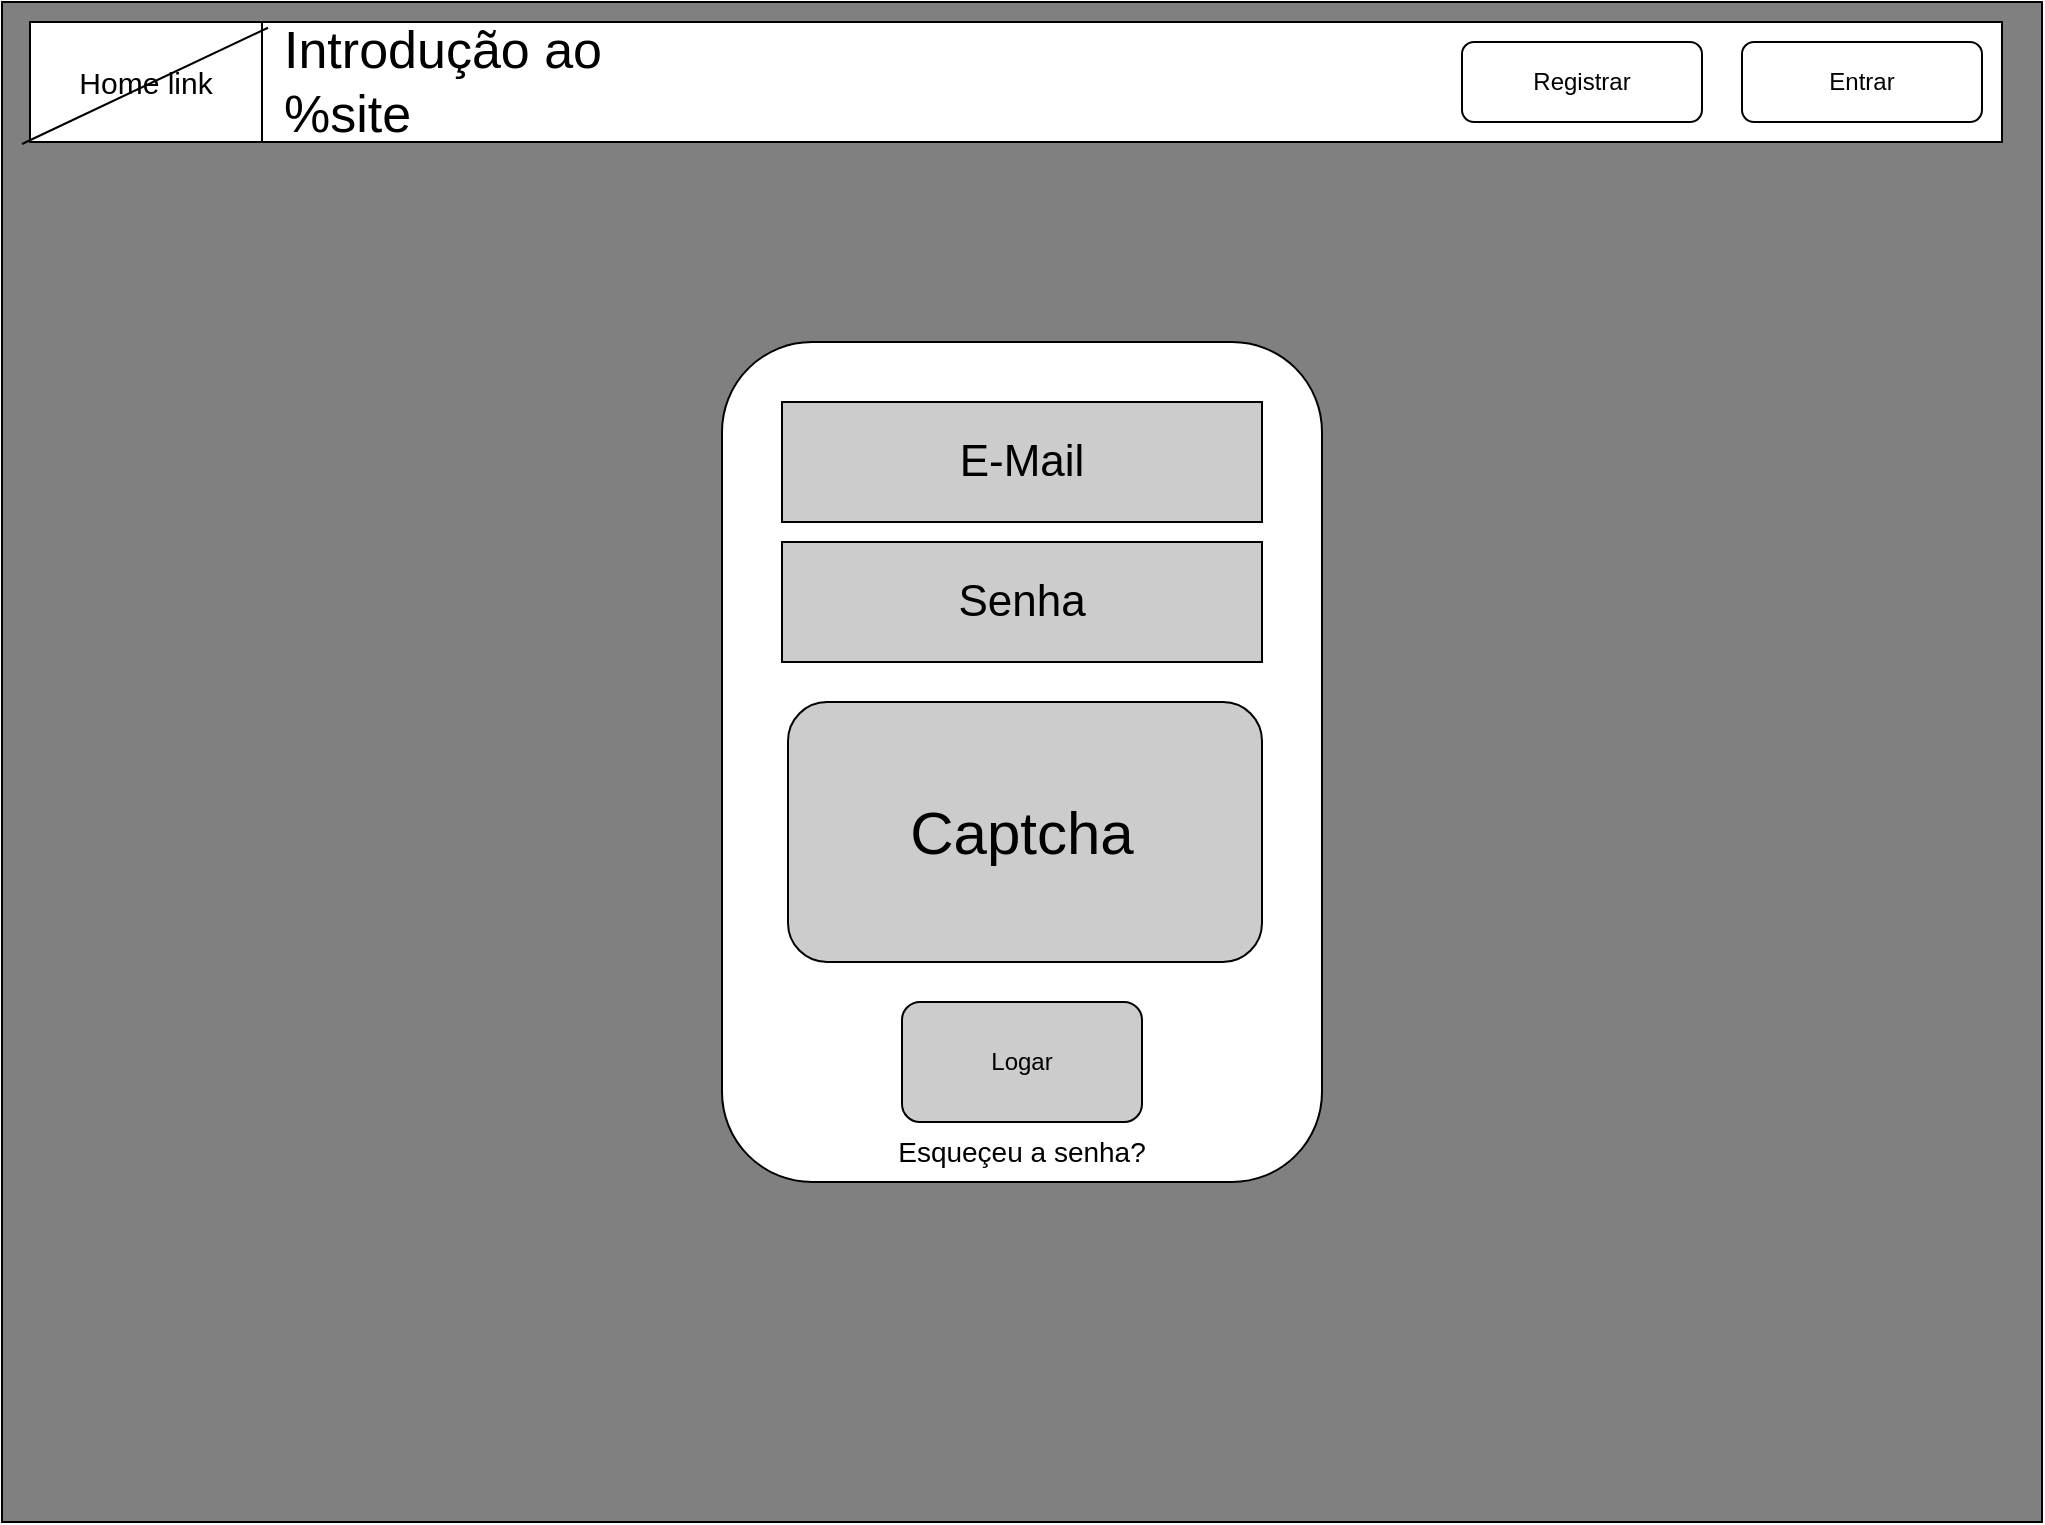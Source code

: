<mxfile version="10.7.0" type="device"><diagram id="8AGE29EJk7i2-SJ516KN" name="Page-1"><mxGraphModel dx="1077" dy="990" grid="1" gridSize="10" guides="1" tooltips="1" connect="1" arrows="1" fold="1" page="1" pageScale="1" pageWidth="827" pageHeight="1169" math="0" shadow="0"><root><mxCell id="0"/><mxCell id="1" parent="0"/><mxCell id="kznDaFbpJoSla-x5zgbq-2" value="" style="rounded=0;whiteSpace=wrap;html=1;fillColor=#808080;" vertex="1" parent="1"><mxGeometry x="20" y="20" width="1020" height="760" as="geometry"/></mxCell><mxCell id="kznDaFbpJoSla-x5zgbq-3" value="" style="rounded=1;whiteSpace=wrap;html=1;" vertex="1" parent="1"><mxGeometry x="380" y="190" width="300" height="420" as="geometry"/></mxCell><mxCell id="kznDaFbpJoSla-x5zgbq-4" value="E-Mail" style="rounded=0;whiteSpace=wrap;html=1;fillColor=#CCCCCC;fontSize=22;" vertex="1" parent="1"><mxGeometry x="410" y="220" width="240" height="60" as="geometry"/></mxCell><mxCell id="kznDaFbpJoSla-x5zgbq-5" value="Senha" style="rounded=0;whiteSpace=wrap;html=1;fillColor=#CCCCCC;fontSize=22;" vertex="1" parent="1"><mxGeometry x="410" y="290" width="240" height="60" as="geometry"/></mxCell><mxCell id="kznDaFbpJoSla-x5zgbq-10" value="Logar" style="rounded=1;whiteSpace=wrap;html=1;fillColor=#CCCCCC;" vertex="1" parent="1"><mxGeometry x="470" y="520" width="120" height="60" as="geometry"/></mxCell><mxCell id="kznDaFbpJoSla-x5zgbq-11" value="" style="rounded=1;whiteSpace=wrap;html=1;fillColor=#CCCCCC;" vertex="1" parent="1"><mxGeometry x="413" y="370" width="237" height="130" as="geometry"/></mxCell><mxCell id="kznDaFbpJoSla-x5zgbq-12" value="Captcha" style="text;html=1;strokeColor=none;fillColor=none;align=center;verticalAlign=middle;whiteSpace=wrap;rounded=0;fontSize=30;" vertex="1" parent="1"><mxGeometry x="430" y="390" width="200" height="90" as="geometry"/></mxCell><mxCell id="kznDaFbpJoSla-x5zgbq-13" value="" style="rounded=0;whiteSpace=wrap;html=1;" vertex="1" parent="1"><mxGeometry x="34" y="30" width="986" height="60" as="geometry"/></mxCell><mxCell id="kznDaFbpJoSla-x5zgbq-14" value="Entrar" style="rounded=1;whiteSpace=wrap;html=1;" vertex="1" parent="1"><mxGeometry x="890" y="40" width="120" height="40" as="geometry"/></mxCell><mxCell id="kznDaFbpJoSla-x5zgbq-15" value="Registrar" style="rounded=1;whiteSpace=wrap;html=1;" vertex="1" parent="1"><mxGeometry x="750" y="40" width="120" height="40" as="geometry"/></mxCell><mxCell id="kznDaFbpJoSla-x5zgbq-16" value="&lt;div align=&quot;left&quot;&gt;Introdução ao %site&lt;br&gt;&lt;/div&gt;" style="text;html=1;strokeColor=none;fillColor=none;align=center;verticalAlign=middle;whiteSpace=wrap;rounded=0;fontSize=26;" vertex="1" parent="1"><mxGeometry x="160" y="50" width="230" height="20" as="geometry"/></mxCell><mxCell id="kznDaFbpJoSla-x5zgbq-17" value="Home link" style="rounded=0;whiteSpace=wrap;html=1;fontSize=15;" vertex="1" parent="1"><mxGeometry x="34" y="30" width="116" height="60" as="geometry"/></mxCell><mxCell id="kznDaFbpJoSla-x5zgbq-18" value="" style="endArrow=none;html=1;fontSize=15;entryX=1.026;entryY=0.048;entryDx=0;entryDy=0;entryPerimeter=0;" edge="1" parent="1" target="kznDaFbpJoSla-x5zgbq-17"><mxGeometry width="50" height="50" relative="1" as="geometry"><mxPoint x="30" y="91" as="sourcePoint"/><mxPoint x="50" y="20" as="targetPoint"/></mxGeometry></mxCell><mxCell id="kznDaFbpJoSla-x5zgbq-19" value="Esqueçeu a senha?" style="text;html=1;strokeColor=none;fillColor=none;align=center;verticalAlign=middle;whiteSpace=wrap;rounded=0;fontSize=14;" vertex="1" parent="1"><mxGeometry x="430" y="585" width="200" height="20" as="geometry"/></mxCell></root></mxGraphModel></diagram></mxfile>